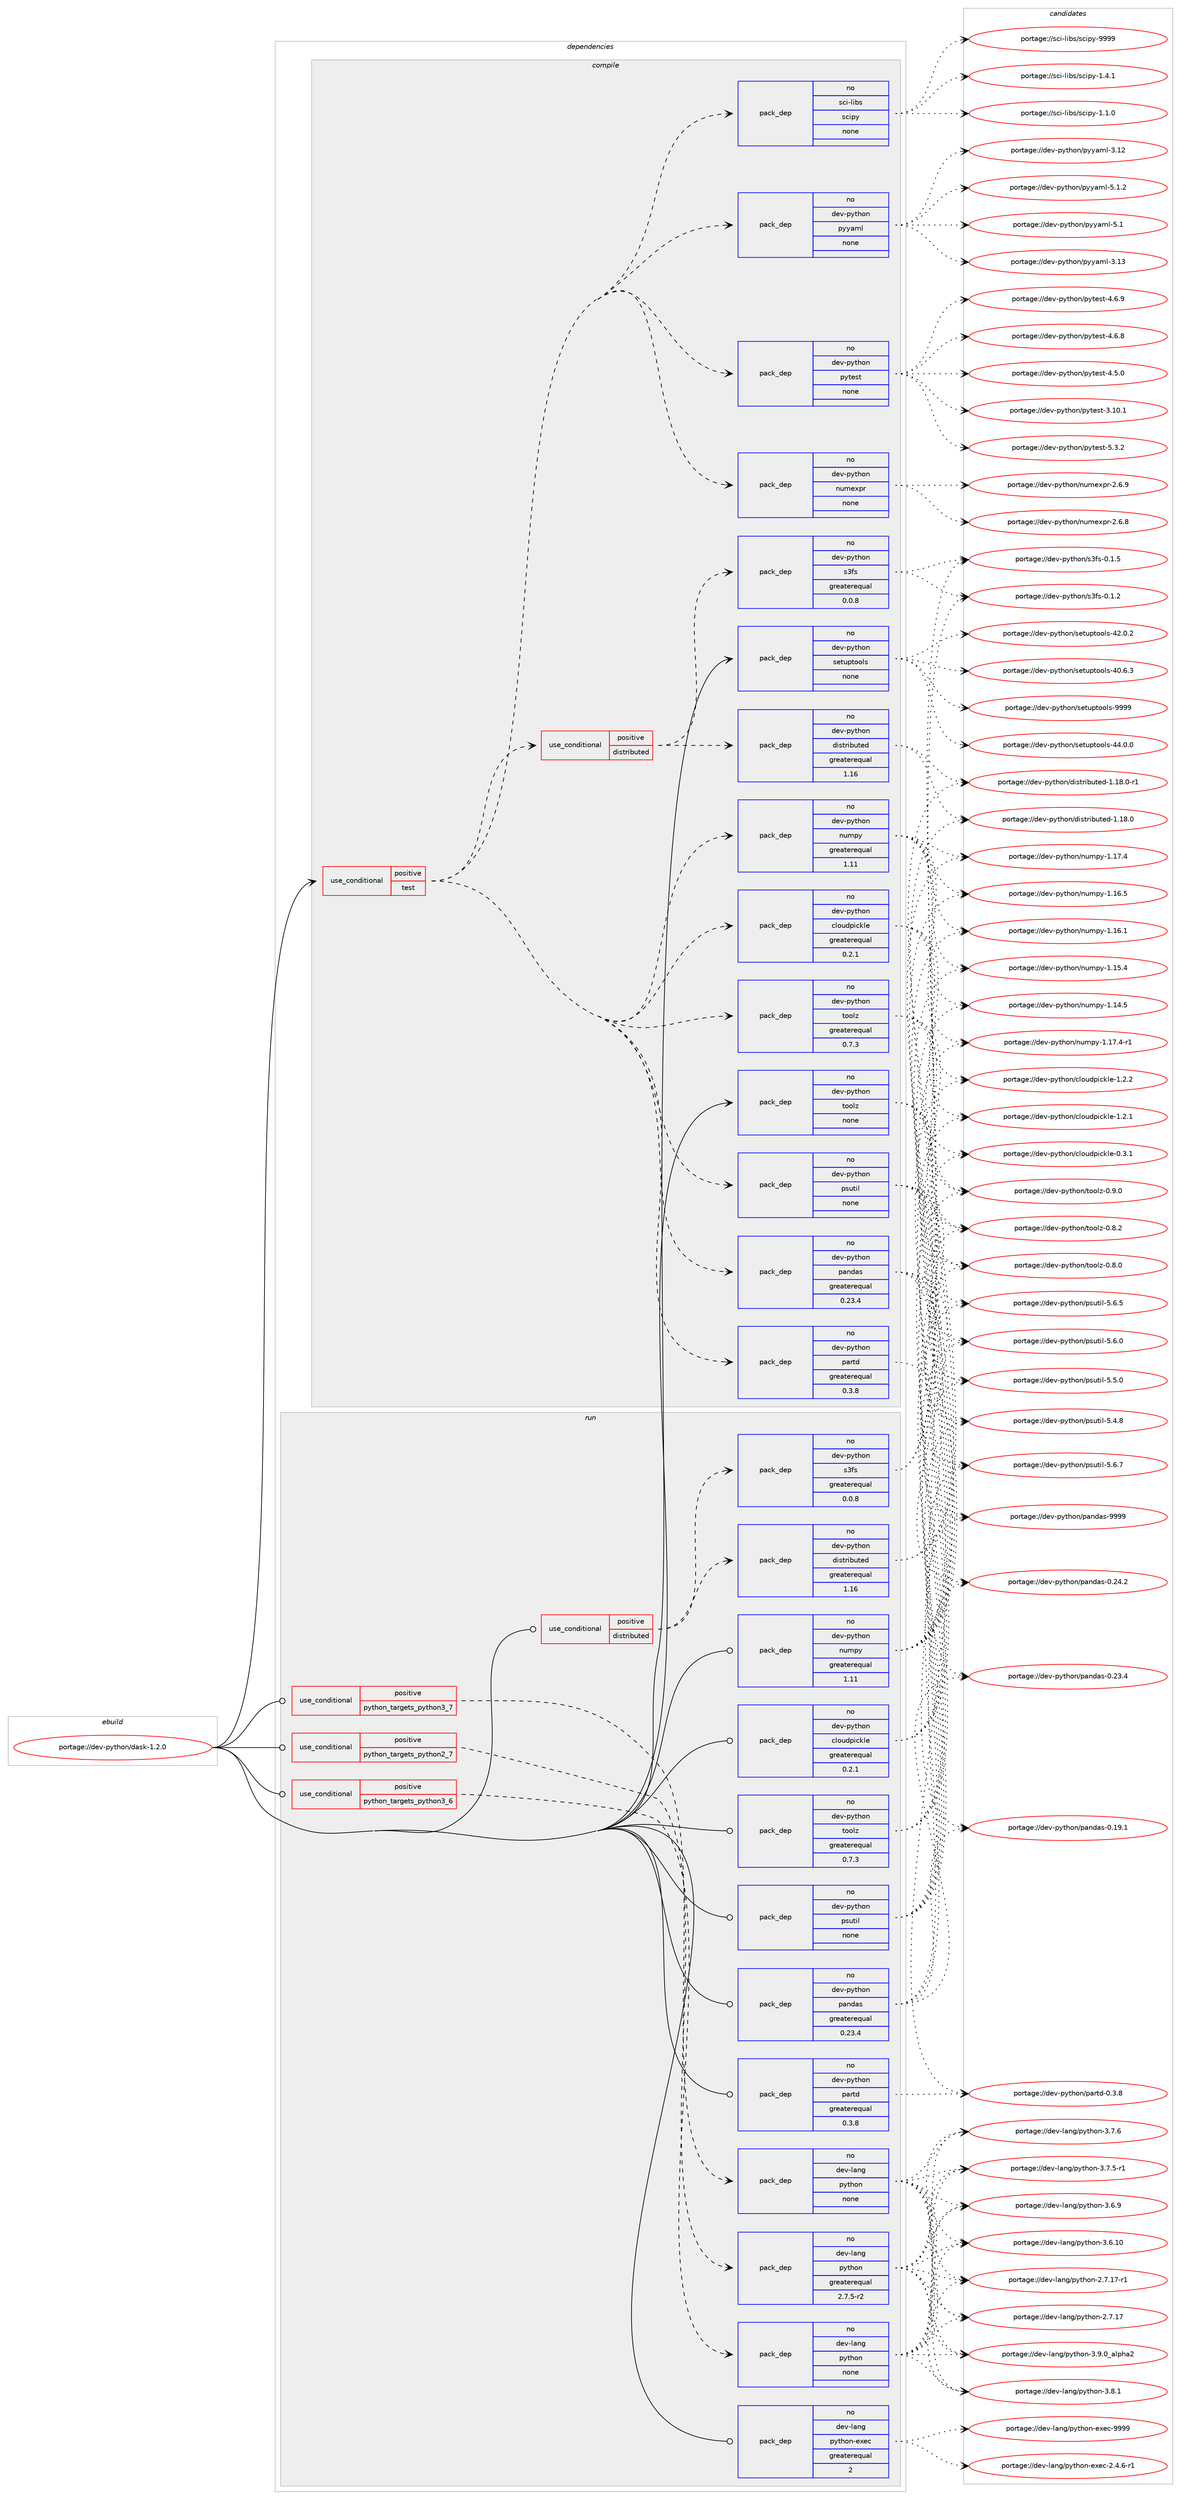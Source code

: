 digraph prolog {

# *************
# Graph options
# *************

newrank=true;
concentrate=true;
compound=true;
graph [rankdir=LR,fontname=Helvetica,fontsize=10,ranksep=1.5];#, ranksep=2.5, nodesep=0.2];
edge  [arrowhead=vee];
node  [fontname=Helvetica,fontsize=10];

# **********
# The ebuild
# **********

subgraph cluster_leftcol {
color=gray;
label=<<i>ebuild</i>>;
id [label="portage://dev-python/dask-1.2.0", color=red, width=4, href="../dev-python/dask-1.2.0.svg"];
}

# ****************
# The dependencies
# ****************

subgraph cluster_midcol {
color=gray;
label=<<i>dependencies</i>>;
subgraph cluster_compile {
fillcolor="#eeeeee";
style=filled;
label=<<i>compile</i>>;
subgraph cond117087 {
dependency465064 [label=<<TABLE BORDER="0" CELLBORDER="1" CELLSPACING="0" CELLPADDING="4"><TR><TD ROWSPAN="3" CELLPADDING="10">use_conditional</TD></TR><TR><TD>positive</TD></TR><TR><TD>test</TD></TR></TABLE>>, shape=none, color=red];
subgraph pack342983 {
dependency465065 [label=<<TABLE BORDER="0" CELLBORDER="1" CELLSPACING="0" CELLPADDING="4" WIDTH="220"><TR><TD ROWSPAN="6" CELLPADDING="30">pack_dep</TD></TR><TR><TD WIDTH="110">no</TD></TR><TR><TD>dev-python</TD></TR><TR><TD>cloudpickle</TD></TR><TR><TD>greaterequal</TD></TR><TR><TD>0.2.1</TD></TR></TABLE>>, shape=none, color=blue];
}
dependency465064:e -> dependency465065:w [weight=20,style="dashed",arrowhead="vee"];
subgraph pack342984 {
dependency465066 [label=<<TABLE BORDER="0" CELLBORDER="1" CELLSPACING="0" CELLPADDING="4" WIDTH="220"><TR><TD ROWSPAN="6" CELLPADDING="30">pack_dep</TD></TR><TR><TD WIDTH="110">no</TD></TR><TR><TD>dev-python</TD></TR><TR><TD>numpy</TD></TR><TR><TD>greaterequal</TD></TR><TR><TD>1.11</TD></TR></TABLE>>, shape=none, color=blue];
}
dependency465064:e -> dependency465066:w [weight=20,style="dashed",arrowhead="vee"];
subgraph pack342985 {
dependency465067 [label=<<TABLE BORDER="0" CELLBORDER="1" CELLSPACING="0" CELLPADDING="4" WIDTH="220"><TR><TD ROWSPAN="6" CELLPADDING="30">pack_dep</TD></TR><TR><TD WIDTH="110">no</TD></TR><TR><TD>dev-python</TD></TR><TR><TD>pandas</TD></TR><TR><TD>greaterequal</TD></TR><TR><TD>0.23.4</TD></TR></TABLE>>, shape=none, color=blue];
}
dependency465064:e -> dependency465067:w [weight=20,style="dashed",arrowhead="vee"];
subgraph pack342986 {
dependency465068 [label=<<TABLE BORDER="0" CELLBORDER="1" CELLSPACING="0" CELLPADDING="4" WIDTH="220"><TR><TD ROWSPAN="6" CELLPADDING="30">pack_dep</TD></TR><TR><TD WIDTH="110">no</TD></TR><TR><TD>dev-python</TD></TR><TR><TD>partd</TD></TR><TR><TD>greaterequal</TD></TR><TR><TD>0.3.8</TD></TR></TABLE>>, shape=none, color=blue];
}
dependency465064:e -> dependency465068:w [weight=20,style="dashed",arrowhead="vee"];
subgraph pack342987 {
dependency465069 [label=<<TABLE BORDER="0" CELLBORDER="1" CELLSPACING="0" CELLPADDING="4" WIDTH="220"><TR><TD ROWSPAN="6" CELLPADDING="30">pack_dep</TD></TR><TR><TD WIDTH="110">no</TD></TR><TR><TD>dev-python</TD></TR><TR><TD>psutil</TD></TR><TR><TD>none</TD></TR><TR><TD></TD></TR></TABLE>>, shape=none, color=blue];
}
dependency465064:e -> dependency465069:w [weight=20,style="dashed",arrowhead="vee"];
subgraph pack342988 {
dependency465070 [label=<<TABLE BORDER="0" CELLBORDER="1" CELLSPACING="0" CELLPADDING="4" WIDTH="220"><TR><TD ROWSPAN="6" CELLPADDING="30">pack_dep</TD></TR><TR><TD WIDTH="110">no</TD></TR><TR><TD>dev-python</TD></TR><TR><TD>toolz</TD></TR><TR><TD>greaterequal</TD></TR><TR><TD>0.7.3</TD></TR></TABLE>>, shape=none, color=blue];
}
dependency465064:e -> dependency465070:w [weight=20,style="dashed",arrowhead="vee"];
subgraph cond117088 {
dependency465071 [label=<<TABLE BORDER="0" CELLBORDER="1" CELLSPACING="0" CELLPADDING="4"><TR><TD ROWSPAN="3" CELLPADDING="10">use_conditional</TD></TR><TR><TD>positive</TD></TR><TR><TD>distributed</TD></TR></TABLE>>, shape=none, color=red];
subgraph pack342989 {
dependency465072 [label=<<TABLE BORDER="0" CELLBORDER="1" CELLSPACING="0" CELLPADDING="4" WIDTH="220"><TR><TD ROWSPAN="6" CELLPADDING="30">pack_dep</TD></TR><TR><TD WIDTH="110">no</TD></TR><TR><TD>dev-python</TD></TR><TR><TD>distributed</TD></TR><TR><TD>greaterequal</TD></TR><TR><TD>1.16</TD></TR></TABLE>>, shape=none, color=blue];
}
dependency465071:e -> dependency465072:w [weight=20,style="dashed",arrowhead="vee"];
subgraph pack342990 {
dependency465073 [label=<<TABLE BORDER="0" CELLBORDER="1" CELLSPACING="0" CELLPADDING="4" WIDTH="220"><TR><TD ROWSPAN="6" CELLPADDING="30">pack_dep</TD></TR><TR><TD WIDTH="110">no</TD></TR><TR><TD>dev-python</TD></TR><TR><TD>s3fs</TD></TR><TR><TD>greaterequal</TD></TR><TR><TD>0.0.8</TD></TR></TABLE>>, shape=none, color=blue];
}
dependency465071:e -> dependency465073:w [weight=20,style="dashed",arrowhead="vee"];
}
dependency465064:e -> dependency465071:w [weight=20,style="dashed",arrowhead="vee"];
subgraph pack342991 {
dependency465074 [label=<<TABLE BORDER="0" CELLBORDER="1" CELLSPACING="0" CELLPADDING="4" WIDTH="220"><TR><TD ROWSPAN="6" CELLPADDING="30">pack_dep</TD></TR><TR><TD WIDTH="110">no</TD></TR><TR><TD>dev-python</TD></TR><TR><TD>numexpr</TD></TR><TR><TD>none</TD></TR><TR><TD></TD></TR></TABLE>>, shape=none, color=blue];
}
dependency465064:e -> dependency465074:w [weight=20,style="dashed",arrowhead="vee"];
subgraph pack342992 {
dependency465075 [label=<<TABLE BORDER="0" CELLBORDER="1" CELLSPACING="0" CELLPADDING="4" WIDTH="220"><TR><TD ROWSPAN="6" CELLPADDING="30">pack_dep</TD></TR><TR><TD WIDTH="110">no</TD></TR><TR><TD>dev-python</TD></TR><TR><TD>pytest</TD></TR><TR><TD>none</TD></TR><TR><TD></TD></TR></TABLE>>, shape=none, color=blue];
}
dependency465064:e -> dependency465075:w [weight=20,style="dashed",arrowhead="vee"];
subgraph pack342993 {
dependency465076 [label=<<TABLE BORDER="0" CELLBORDER="1" CELLSPACING="0" CELLPADDING="4" WIDTH="220"><TR><TD ROWSPAN="6" CELLPADDING="30">pack_dep</TD></TR><TR><TD WIDTH="110">no</TD></TR><TR><TD>dev-python</TD></TR><TR><TD>pyyaml</TD></TR><TR><TD>none</TD></TR><TR><TD></TD></TR></TABLE>>, shape=none, color=blue];
}
dependency465064:e -> dependency465076:w [weight=20,style="dashed",arrowhead="vee"];
subgraph pack342994 {
dependency465077 [label=<<TABLE BORDER="0" CELLBORDER="1" CELLSPACING="0" CELLPADDING="4" WIDTH="220"><TR><TD ROWSPAN="6" CELLPADDING="30">pack_dep</TD></TR><TR><TD WIDTH="110">no</TD></TR><TR><TD>sci-libs</TD></TR><TR><TD>scipy</TD></TR><TR><TD>none</TD></TR><TR><TD></TD></TR></TABLE>>, shape=none, color=blue];
}
dependency465064:e -> dependency465077:w [weight=20,style="dashed",arrowhead="vee"];
}
id:e -> dependency465064:w [weight=20,style="solid",arrowhead="vee"];
subgraph pack342995 {
dependency465078 [label=<<TABLE BORDER="0" CELLBORDER="1" CELLSPACING="0" CELLPADDING="4" WIDTH="220"><TR><TD ROWSPAN="6" CELLPADDING="30">pack_dep</TD></TR><TR><TD WIDTH="110">no</TD></TR><TR><TD>dev-python</TD></TR><TR><TD>setuptools</TD></TR><TR><TD>none</TD></TR><TR><TD></TD></TR></TABLE>>, shape=none, color=blue];
}
id:e -> dependency465078:w [weight=20,style="solid",arrowhead="vee"];
subgraph pack342996 {
dependency465079 [label=<<TABLE BORDER="0" CELLBORDER="1" CELLSPACING="0" CELLPADDING="4" WIDTH="220"><TR><TD ROWSPAN="6" CELLPADDING="30">pack_dep</TD></TR><TR><TD WIDTH="110">no</TD></TR><TR><TD>dev-python</TD></TR><TR><TD>toolz</TD></TR><TR><TD>none</TD></TR><TR><TD></TD></TR></TABLE>>, shape=none, color=blue];
}
id:e -> dependency465079:w [weight=20,style="solid",arrowhead="vee"];
}
subgraph cluster_compileandrun {
fillcolor="#eeeeee";
style=filled;
label=<<i>compile and run</i>>;
}
subgraph cluster_run {
fillcolor="#eeeeee";
style=filled;
label=<<i>run</i>>;
subgraph cond117089 {
dependency465080 [label=<<TABLE BORDER="0" CELLBORDER="1" CELLSPACING="0" CELLPADDING="4"><TR><TD ROWSPAN="3" CELLPADDING="10">use_conditional</TD></TR><TR><TD>positive</TD></TR><TR><TD>distributed</TD></TR></TABLE>>, shape=none, color=red];
subgraph pack342997 {
dependency465081 [label=<<TABLE BORDER="0" CELLBORDER="1" CELLSPACING="0" CELLPADDING="4" WIDTH="220"><TR><TD ROWSPAN="6" CELLPADDING="30">pack_dep</TD></TR><TR><TD WIDTH="110">no</TD></TR><TR><TD>dev-python</TD></TR><TR><TD>distributed</TD></TR><TR><TD>greaterequal</TD></TR><TR><TD>1.16</TD></TR></TABLE>>, shape=none, color=blue];
}
dependency465080:e -> dependency465081:w [weight=20,style="dashed",arrowhead="vee"];
subgraph pack342998 {
dependency465082 [label=<<TABLE BORDER="0" CELLBORDER="1" CELLSPACING="0" CELLPADDING="4" WIDTH="220"><TR><TD ROWSPAN="6" CELLPADDING="30">pack_dep</TD></TR><TR><TD WIDTH="110">no</TD></TR><TR><TD>dev-python</TD></TR><TR><TD>s3fs</TD></TR><TR><TD>greaterequal</TD></TR><TR><TD>0.0.8</TD></TR></TABLE>>, shape=none, color=blue];
}
dependency465080:e -> dependency465082:w [weight=20,style="dashed",arrowhead="vee"];
}
id:e -> dependency465080:w [weight=20,style="solid",arrowhead="odot"];
subgraph cond117090 {
dependency465083 [label=<<TABLE BORDER="0" CELLBORDER="1" CELLSPACING="0" CELLPADDING="4"><TR><TD ROWSPAN="3" CELLPADDING="10">use_conditional</TD></TR><TR><TD>positive</TD></TR><TR><TD>python_targets_python2_7</TD></TR></TABLE>>, shape=none, color=red];
subgraph pack342999 {
dependency465084 [label=<<TABLE BORDER="0" CELLBORDER="1" CELLSPACING="0" CELLPADDING="4" WIDTH="220"><TR><TD ROWSPAN="6" CELLPADDING="30">pack_dep</TD></TR><TR><TD WIDTH="110">no</TD></TR><TR><TD>dev-lang</TD></TR><TR><TD>python</TD></TR><TR><TD>greaterequal</TD></TR><TR><TD>2.7.5-r2</TD></TR></TABLE>>, shape=none, color=blue];
}
dependency465083:e -> dependency465084:w [weight=20,style="dashed",arrowhead="vee"];
}
id:e -> dependency465083:w [weight=20,style="solid",arrowhead="odot"];
subgraph cond117091 {
dependency465085 [label=<<TABLE BORDER="0" CELLBORDER="1" CELLSPACING="0" CELLPADDING="4"><TR><TD ROWSPAN="3" CELLPADDING="10">use_conditional</TD></TR><TR><TD>positive</TD></TR><TR><TD>python_targets_python3_6</TD></TR></TABLE>>, shape=none, color=red];
subgraph pack343000 {
dependency465086 [label=<<TABLE BORDER="0" CELLBORDER="1" CELLSPACING="0" CELLPADDING="4" WIDTH="220"><TR><TD ROWSPAN="6" CELLPADDING="30">pack_dep</TD></TR><TR><TD WIDTH="110">no</TD></TR><TR><TD>dev-lang</TD></TR><TR><TD>python</TD></TR><TR><TD>none</TD></TR><TR><TD></TD></TR></TABLE>>, shape=none, color=blue];
}
dependency465085:e -> dependency465086:w [weight=20,style="dashed",arrowhead="vee"];
}
id:e -> dependency465085:w [weight=20,style="solid",arrowhead="odot"];
subgraph cond117092 {
dependency465087 [label=<<TABLE BORDER="0" CELLBORDER="1" CELLSPACING="0" CELLPADDING="4"><TR><TD ROWSPAN="3" CELLPADDING="10">use_conditional</TD></TR><TR><TD>positive</TD></TR><TR><TD>python_targets_python3_7</TD></TR></TABLE>>, shape=none, color=red];
subgraph pack343001 {
dependency465088 [label=<<TABLE BORDER="0" CELLBORDER="1" CELLSPACING="0" CELLPADDING="4" WIDTH="220"><TR><TD ROWSPAN="6" CELLPADDING="30">pack_dep</TD></TR><TR><TD WIDTH="110">no</TD></TR><TR><TD>dev-lang</TD></TR><TR><TD>python</TD></TR><TR><TD>none</TD></TR><TR><TD></TD></TR></TABLE>>, shape=none, color=blue];
}
dependency465087:e -> dependency465088:w [weight=20,style="dashed",arrowhead="vee"];
}
id:e -> dependency465087:w [weight=20,style="solid",arrowhead="odot"];
subgraph pack343002 {
dependency465089 [label=<<TABLE BORDER="0" CELLBORDER="1" CELLSPACING="0" CELLPADDING="4" WIDTH="220"><TR><TD ROWSPAN="6" CELLPADDING="30">pack_dep</TD></TR><TR><TD WIDTH="110">no</TD></TR><TR><TD>dev-lang</TD></TR><TR><TD>python-exec</TD></TR><TR><TD>greaterequal</TD></TR><TR><TD>2</TD></TR></TABLE>>, shape=none, color=blue];
}
id:e -> dependency465089:w [weight=20,style="solid",arrowhead="odot"];
subgraph pack343003 {
dependency465090 [label=<<TABLE BORDER="0" CELLBORDER="1" CELLSPACING="0" CELLPADDING="4" WIDTH="220"><TR><TD ROWSPAN="6" CELLPADDING="30">pack_dep</TD></TR><TR><TD WIDTH="110">no</TD></TR><TR><TD>dev-python</TD></TR><TR><TD>cloudpickle</TD></TR><TR><TD>greaterequal</TD></TR><TR><TD>0.2.1</TD></TR></TABLE>>, shape=none, color=blue];
}
id:e -> dependency465090:w [weight=20,style="solid",arrowhead="odot"];
subgraph pack343004 {
dependency465091 [label=<<TABLE BORDER="0" CELLBORDER="1" CELLSPACING="0" CELLPADDING="4" WIDTH="220"><TR><TD ROWSPAN="6" CELLPADDING="30">pack_dep</TD></TR><TR><TD WIDTH="110">no</TD></TR><TR><TD>dev-python</TD></TR><TR><TD>numpy</TD></TR><TR><TD>greaterequal</TD></TR><TR><TD>1.11</TD></TR></TABLE>>, shape=none, color=blue];
}
id:e -> dependency465091:w [weight=20,style="solid",arrowhead="odot"];
subgraph pack343005 {
dependency465092 [label=<<TABLE BORDER="0" CELLBORDER="1" CELLSPACING="0" CELLPADDING="4" WIDTH="220"><TR><TD ROWSPAN="6" CELLPADDING="30">pack_dep</TD></TR><TR><TD WIDTH="110">no</TD></TR><TR><TD>dev-python</TD></TR><TR><TD>pandas</TD></TR><TR><TD>greaterequal</TD></TR><TR><TD>0.23.4</TD></TR></TABLE>>, shape=none, color=blue];
}
id:e -> dependency465092:w [weight=20,style="solid",arrowhead="odot"];
subgraph pack343006 {
dependency465093 [label=<<TABLE BORDER="0" CELLBORDER="1" CELLSPACING="0" CELLPADDING="4" WIDTH="220"><TR><TD ROWSPAN="6" CELLPADDING="30">pack_dep</TD></TR><TR><TD WIDTH="110">no</TD></TR><TR><TD>dev-python</TD></TR><TR><TD>partd</TD></TR><TR><TD>greaterequal</TD></TR><TR><TD>0.3.8</TD></TR></TABLE>>, shape=none, color=blue];
}
id:e -> dependency465093:w [weight=20,style="solid",arrowhead="odot"];
subgraph pack343007 {
dependency465094 [label=<<TABLE BORDER="0" CELLBORDER="1" CELLSPACING="0" CELLPADDING="4" WIDTH="220"><TR><TD ROWSPAN="6" CELLPADDING="30">pack_dep</TD></TR><TR><TD WIDTH="110">no</TD></TR><TR><TD>dev-python</TD></TR><TR><TD>psutil</TD></TR><TR><TD>none</TD></TR><TR><TD></TD></TR></TABLE>>, shape=none, color=blue];
}
id:e -> dependency465094:w [weight=20,style="solid",arrowhead="odot"];
subgraph pack343008 {
dependency465095 [label=<<TABLE BORDER="0" CELLBORDER="1" CELLSPACING="0" CELLPADDING="4" WIDTH="220"><TR><TD ROWSPAN="6" CELLPADDING="30">pack_dep</TD></TR><TR><TD WIDTH="110">no</TD></TR><TR><TD>dev-python</TD></TR><TR><TD>toolz</TD></TR><TR><TD>greaterequal</TD></TR><TR><TD>0.7.3</TD></TR></TABLE>>, shape=none, color=blue];
}
id:e -> dependency465095:w [weight=20,style="solid",arrowhead="odot"];
}
}

# **************
# The candidates
# **************

subgraph cluster_choices {
rank=same;
color=gray;
label=<<i>candidates</i>>;

subgraph choice342983 {
color=black;
nodesep=1;
choice10010111845112121116104111110479910811111710011210599107108101454946504650 [label="portage://dev-python/cloudpickle-1.2.2", color=red, width=4,href="../dev-python/cloudpickle-1.2.2.svg"];
choice10010111845112121116104111110479910811111710011210599107108101454946504649 [label="portage://dev-python/cloudpickle-1.2.1", color=red, width=4,href="../dev-python/cloudpickle-1.2.1.svg"];
choice10010111845112121116104111110479910811111710011210599107108101454846514649 [label="portage://dev-python/cloudpickle-0.3.1", color=red, width=4,href="../dev-python/cloudpickle-0.3.1.svg"];
dependency465065:e -> choice10010111845112121116104111110479910811111710011210599107108101454946504650:w [style=dotted,weight="100"];
dependency465065:e -> choice10010111845112121116104111110479910811111710011210599107108101454946504649:w [style=dotted,weight="100"];
dependency465065:e -> choice10010111845112121116104111110479910811111710011210599107108101454846514649:w [style=dotted,weight="100"];
}
subgraph choice342984 {
color=black;
nodesep=1;
choice1001011184511212111610411111047110117109112121454946495546524511449 [label="portage://dev-python/numpy-1.17.4-r1", color=red, width=4,href="../dev-python/numpy-1.17.4-r1.svg"];
choice100101118451121211161041111104711011710911212145494649554652 [label="portage://dev-python/numpy-1.17.4", color=red, width=4,href="../dev-python/numpy-1.17.4.svg"];
choice100101118451121211161041111104711011710911212145494649544653 [label="portage://dev-python/numpy-1.16.5", color=red, width=4,href="../dev-python/numpy-1.16.5.svg"];
choice100101118451121211161041111104711011710911212145494649544649 [label="portage://dev-python/numpy-1.16.1", color=red, width=4,href="../dev-python/numpy-1.16.1.svg"];
choice100101118451121211161041111104711011710911212145494649534652 [label="portage://dev-python/numpy-1.15.4", color=red, width=4,href="../dev-python/numpy-1.15.4.svg"];
choice100101118451121211161041111104711011710911212145494649524653 [label="portage://dev-python/numpy-1.14.5", color=red, width=4,href="../dev-python/numpy-1.14.5.svg"];
dependency465066:e -> choice1001011184511212111610411111047110117109112121454946495546524511449:w [style=dotted,weight="100"];
dependency465066:e -> choice100101118451121211161041111104711011710911212145494649554652:w [style=dotted,weight="100"];
dependency465066:e -> choice100101118451121211161041111104711011710911212145494649544653:w [style=dotted,weight="100"];
dependency465066:e -> choice100101118451121211161041111104711011710911212145494649544649:w [style=dotted,weight="100"];
dependency465066:e -> choice100101118451121211161041111104711011710911212145494649534652:w [style=dotted,weight="100"];
dependency465066:e -> choice100101118451121211161041111104711011710911212145494649524653:w [style=dotted,weight="100"];
}
subgraph choice342985 {
color=black;
nodesep=1;
choice100101118451121211161041111104711297110100971154557575757 [label="portage://dev-python/pandas-9999", color=red, width=4,href="../dev-python/pandas-9999.svg"];
choice1001011184511212111610411111047112971101009711545484650524650 [label="portage://dev-python/pandas-0.24.2", color=red, width=4,href="../dev-python/pandas-0.24.2.svg"];
choice1001011184511212111610411111047112971101009711545484650514652 [label="portage://dev-python/pandas-0.23.4", color=red, width=4,href="../dev-python/pandas-0.23.4.svg"];
choice1001011184511212111610411111047112971101009711545484649574649 [label="portage://dev-python/pandas-0.19.1", color=red, width=4,href="../dev-python/pandas-0.19.1.svg"];
dependency465067:e -> choice100101118451121211161041111104711297110100971154557575757:w [style=dotted,weight="100"];
dependency465067:e -> choice1001011184511212111610411111047112971101009711545484650524650:w [style=dotted,weight="100"];
dependency465067:e -> choice1001011184511212111610411111047112971101009711545484650514652:w [style=dotted,weight="100"];
dependency465067:e -> choice1001011184511212111610411111047112971101009711545484649574649:w [style=dotted,weight="100"];
}
subgraph choice342986 {
color=black;
nodesep=1;
choice100101118451121211161041111104711297114116100454846514656 [label="portage://dev-python/partd-0.3.8", color=red, width=4,href="../dev-python/partd-0.3.8.svg"];
dependency465068:e -> choice100101118451121211161041111104711297114116100454846514656:w [style=dotted,weight="100"];
}
subgraph choice342987 {
color=black;
nodesep=1;
choice1001011184511212111610411111047112115117116105108455346544655 [label="portage://dev-python/psutil-5.6.7", color=red, width=4,href="../dev-python/psutil-5.6.7.svg"];
choice1001011184511212111610411111047112115117116105108455346544653 [label="portage://dev-python/psutil-5.6.5", color=red, width=4,href="../dev-python/psutil-5.6.5.svg"];
choice1001011184511212111610411111047112115117116105108455346544648 [label="portage://dev-python/psutil-5.6.0", color=red, width=4,href="../dev-python/psutil-5.6.0.svg"];
choice1001011184511212111610411111047112115117116105108455346534648 [label="portage://dev-python/psutil-5.5.0", color=red, width=4,href="../dev-python/psutil-5.5.0.svg"];
choice1001011184511212111610411111047112115117116105108455346524656 [label="portage://dev-python/psutil-5.4.8", color=red, width=4,href="../dev-python/psutil-5.4.8.svg"];
dependency465069:e -> choice1001011184511212111610411111047112115117116105108455346544655:w [style=dotted,weight="100"];
dependency465069:e -> choice1001011184511212111610411111047112115117116105108455346544653:w [style=dotted,weight="100"];
dependency465069:e -> choice1001011184511212111610411111047112115117116105108455346544648:w [style=dotted,weight="100"];
dependency465069:e -> choice1001011184511212111610411111047112115117116105108455346534648:w [style=dotted,weight="100"];
dependency465069:e -> choice1001011184511212111610411111047112115117116105108455346524656:w [style=dotted,weight="100"];
}
subgraph choice342988 {
color=black;
nodesep=1;
choice1001011184511212111610411111047116111111108122454846574648 [label="portage://dev-python/toolz-0.9.0", color=red, width=4,href="../dev-python/toolz-0.9.0.svg"];
choice1001011184511212111610411111047116111111108122454846564650 [label="portage://dev-python/toolz-0.8.2", color=red, width=4,href="../dev-python/toolz-0.8.2.svg"];
choice1001011184511212111610411111047116111111108122454846564648 [label="portage://dev-python/toolz-0.8.0", color=red, width=4,href="../dev-python/toolz-0.8.0.svg"];
dependency465070:e -> choice1001011184511212111610411111047116111111108122454846574648:w [style=dotted,weight="100"];
dependency465070:e -> choice1001011184511212111610411111047116111111108122454846564650:w [style=dotted,weight="100"];
dependency465070:e -> choice1001011184511212111610411111047116111111108122454846564648:w [style=dotted,weight="100"];
}
subgraph choice342989 {
color=black;
nodesep=1;
choice100101118451121211161041111104710010511511611410598117116101100454946495646484511449 [label="portage://dev-python/distributed-1.18.0-r1", color=red, width=4,href="../dev-python/distributed-1.18.0-r1.svg"];
choice10010111845112121116104111110471001051151161141059811711610110045494649564648 [label="portage://dev-python/distributed-1.18.0", color=red, width=4,href="../dev-python/distributed-1.18.0.svg"];
dependency465072:e -> choice100101118451121211161041111104710010511511611410598117116101100454946495646484511449:w [style=dotted,weight="100"];
dependency465072:e -> choice10010111845112121116104111110471001051151161141059811711610110045494649564648:w [style=dotted,weight="100"];
}
subgraph choice342990 {
color=black;
nodesep=1;
choice100101118451121211161041111104711551102115454846494653 [label="portage://dev-python/s3fs-0.1.5", color=red, width=4,href="../dev-python/s3fs-0.1.5.svg"];
choice100101118451121211161041111104711551102115454846494650 [label="portage://dev-python/s3fs-0.1.2", color=red, width=4,href="../dev-python/s3fs-0.1.2.svg"];
dependency465073:e -> choice100101118451121211161041111104711551102115454846494653:w [style=dotted,weight="100"];
dependency465073:e -> choice100101118451121211161041111104711551102115454846494650:w [style=dotted,weight="100"];
}
subgraph choice342991 {
color=black;
nodesep=1;
choice1001011184511212111610411111047110117109101120112114455046544657 [label="portage://dev-python/numexpr-2.6.9", color=red, width=4,href="../dev-python/numexpr-2.6.9.svg"];
choice1001011184511212111610411111047110117109101120112114455046544656 [label="portage://dev-python/numexpr-2.6.8", color=red, width=4,href="../dev-python/numexpr-2.6.8.svg"];
dependency465074:e -> choice1001011184511212111610411111047110117109101120112114455046544657:w [style=dotted,weight="100"];
dependency465074:e -> choice1001011184511212111610411111047110117109101120112114455046544656:w [style=dotted,weight="100"];
}
subgraph choice342992 {
color=black;
nodesep=1;
choice1001011184511212111610411111047112121116101115116455346514650 [label="portage://dev-python/pytest-5.3.2", color=red, width=4,href="../dev-python/pytest-5.3.2.svg"];
choice1001011184511212111610411111047112121116101115116455246544657 [label="portage://dev-python/pytest-4.6.9", color=red, width=4,href="../dev-python/pytest-4.6.9.svg"];
choice1001011184511212111610411111047112121116101115116455246544656 [label="portage://dev-python/pytest-4.6.8", color=red, width=4,href="../dev-python/pytest-4.6.8.svg"];
choice1001011184511212111610411111047112121116101115116455246534648 [label="portage://dev-python/pytest-4.5.0", color=red, width=4,href="../dev-python/pytest-4.5.0.svg"];
choice100101118451121211161041111104711212111610111511645514649484649 [label="portage://dev-python/pytest-3.10.1", color=red, width=4,href="../dev-python/pytest-3.10.1.svg"];
dependency465075:e -> choice1001011184511212111610411111047112121116101115116455346514650:w [style=dotted,weight="100"];
dependency465075:e -> choice1001011184511212111610411111047112121116101115116455246544657:w [style=dotted,weight="100"];
dependency465075:e -> choice1001011184511212111610411111047112121116101115116455246544656:w [style=dotted,weight="100"];
dependency465075:e -> choice1001011184511212111610411111047112121116101115116455246534648:w [style=dotted,weight="100"];
dependency465075:e -> choice100101118451121211161041111104711212111610111511645514649484649:w [style=dotted,weight="100"];
}
subgraph choice342993 {
color=black;
nodesep=1;
choice100101118451121211161041111104711212112197109108455346494650 [label="portage://dev-python/pyyaml-5.1.2", color=red, width=4,href="../dev-python/pyyaml-5.1.2.svg"];
choice10010111845112121116104111110471121211219710910845534649 [label="portage://dev-python/pyyaml-5.1", color=red, width=4,href="../dev-python/pyyaml-5.1.svg"];
choice1001011184511212111610411111047112121121971091084551464951 [label="portage://dev-python/pyyaml-3.13", color=red, width=4,href="../dev-python/pyyaml-3.13.svg"];
choice1001011184511212111610411111047112121121971091084551464950 [label="portage://dev-python/pyyaml-3.12", color=red, width=4,href="../dev-python/pyyaml-3.12.svg"];
dependency465076:e -> choice100101118451121211161041111104711212112197109108455346494650:w [style=dotted,weight="100"];
dependency465076:e -> choice10010111845112121116104111110471121211219710910845534649:w [style=dotted,weight="100"];
dependency465076:e -> choice1001011184511212111610411111047112121121971091084551464951:w [style=dotted,weight="100"];
dependency465076:e -> choice1001011184511212111610411111047112121121971091084551464950:w [style=dotted,weight="100"];
}
subgraph choice342994 {
color=black;
nodesep=1;
choice11599105451081059811547115991051121214557575757 [label="portage://sci-libs/scipy-9999", color=red, width=4,href="../sci-libs/scipy-9999.svg"];
choice1159910545108105981154711599105112121454946524649 [label="portage://sci-libs/scipy-1.4.1", color=red, width=4,href="../sci-libs/scipy-1.4.1.svg"];
choice1159910545108105981154711599105112121454946494648 [label="portage://sci-libs/scipy-1.1.0", color=red, width=4,href="../sci-libs/scipy-1.1.0.svg"];
dependency465077:e -> choice11599105451081059811547115991051121214557575757:w [style=dotted,weight="100"];
dependency465077:e -> choice1159910545108105981154711599105112121454946524649:w [style=dotted,weight="100"];
dependency465077:e -> choice1159910545108105981154711599105112121454946494648:w [style=dotted,weight="100"];
}
subgraph choice342995 {
color=black;
nodesep=1;
choice10010111845112121116104111110471151011161171121161111111081154557575757 [label="portage://dev-python/setuptools-9999", color=red, width=4,href="../dev-python/setuptools-9999.svg"];
choice100101118451121211161041111104711510111611711211611111110811545525246484648 [label="portage://dev-python/setuptools-44.0.0", color=red, width=4,href="../dev-python/setuptools-44.0.0.svg"];
choice100101118451121211161041111104711510111611711211611111110811545525046484650 [label="portage://dev-python/setuptools-42.0.2", color=red, width=4,href="../dev-python/setuptools-42.0.2.svg"];
choice100101118451121211161041111104711510111611711211611111110811545524846544651 [label="portage://dev-python/setuptools-40.6.3", color=red, width=4,href="../dev-python/setuptools-40.6.3.svg"];
dependency465078:e -> choice10010111845112121116104111110471151011161171121161111111081154557575757:w [style=dotted,weight="100"];
dependency465078:e -> choice100101118451121211161041111104711510111611711211611111110811545525246484648:w [style=dotted,weight="100"];
dependency465078:e -> choice100101118451121211161041111104711510111611711211611111110811545525046484650:w [style=dotted,weight="100"];
dependency465078:e -> choice100101118451121211161041111104711510111611711211611111110811545524846544651:w [style=dotted,weight="100"];
}
subgraph choice342996 {
color=black;
nodesep=1;
choice1001011184511212111610411111047116111111108122454846574648 [label="portage://dev-python/toolz-0.9.0", color=red, width=4,href="../dev-python/toolz-0.9.0.svg"];
choice1001011184511212111610411111047116111111108122454846564650 [label="portage://dev-python/toolz-0.8.2", color=red, width=4,href="../dev-python/toolz-0.8.2.svg"];
choice1001011184511212111610411111047116111111108122454846564648 [label="portage://dev-python/toolz-0.8.0", color=red, width=4,href="../dev-python/toolz-0.8.0.svg"];
dependency465079:e -> choice1001011184511212111610411111047116111111108122454846574648:w [style=dotted,weight="100"];
dependency465079:e -> choice1001011184511212111610411111047116111111108122454846564650:w [style=dotted,weight="100"];
dependency465079:e -> choice1001011184511212111610411111047116111111108122454846564648:w [style=dotted,weight="100"];
}
subgraph choice342997 {
color=black;
nodesep=1;
choice100101118451121211161041111104710010511511611410598117116101100454946495646484511449 [label="portage://dev-python/distributed-1.18.0-r1", color=red, width=4,href="../dev-python/distributed-1.18.0-r1.svg"];
choice10010111845112121116104111110471001051151161141059811711610110045494649564648 [label="portage://dev-python/distributed-1.18.0", color=red, width=4,href="../dev-python/distributed-1.18.0.svg"];
dependency465081:e -> choice100101118451121211161041111104710010511511611410598117116101100454946495646484511449:w [style=dotted,weight="100"];
dependency465081:e -> choice10010111845112121116104111110471001051151161141059811711610110045494649564648:w [style=dotted,weight="100"];
}
subgraph choice342998 {
color=black;
nodesep=1;
choice100101118451121211161041111104711551102115454846494653 [label="portage://dev-python/s3fs-0.1.5", color=red, width=4,href="../dev-python/s3fs-0.1.5.svg"];
choice100101118451121211161041111104711551102115454846494650 [label="portage://dev-python/s3fs-0.1.2", color=red, width=4,href="../dev-python/s3fs-0.1.2.svg"];
dependency465082:e -> choice100101118451121211161041111104711551102115454846494653:w [style=dotted,weight="100"];
dependency465082:e -> choice100101118451121211161041111104711551102115454846494650:w [style=dotted,weight="100"];
}
subgraph choice342999 {
color=black;
nodesep=1;
choice10010111845108971101034711212111610411111045514657464895971081121049750 [label="portage://dev-lang/python-3.9.0_alpha2", color=red, width=4,href="../dev-lang/python-3.9.0_alpha2.svg"];
choice100101118451089711010347112121116104111110455146564649 [label="portage://dev-lang/python-3.8.1", color=red, width=4,href="../dev-lang/python-3.8.1.svg"];
choice100101118451089711010347112121116104111110455146554654 [label="portage://dev-lang/python-3.7.6", color=red, width=4,href="../dev-lang/python-3.7.6.svg"];
choice1001011184510897110103471121211161041111104551465546534511449 [label="portage://dev-lang/python-3.7.5-r1", color=red, width=4,href="../dev-lang/python-3.7.5-r1.svg"];
choice100101118451089711010347112121116104111110455146544657 [label="portage://dev-lang/python-3.6.9", color=red, width=4,href="../dev-lang/python-3.6.9.svg"];
choice10010111845108971101034711212111610411111045514654464948 [label="portage://dev-lang/python-3.6.10", color=red, width=4,href="../dev-lang/python-3.6.10.svg"];
choice100101118451089711010347112121116104111110455046554649554511449 [label="portage://dev-lang/python-2.7.17-r1", color=red, width=4,href="../dev-lang/python-2.7.17-r1.svg"];
choice10010111845108971101034711212111610411111045504655464955 [label="portage://dev-lang/python-2.7.17", color=red, width=4,href="../dev-lang/python-2.7.17.svg"];
dependency465084:e -> choice10010111845108971101034711212111610411111045514657464895971081121049750:w [style=dotted,weight="100"];
dependency465084:e -> choice100101118451089711010347112121116104111110455146564649:w [style=dotted,weight="100"];
dependency465084:e -> choice100101118451089711010347112121116104111110455146554654:w [style=dotted,weight="100"];
dependency465084:e -> choice1001011184510897110103471121211161041111104551465546534511449:w [style=dotted,weight="100"];
dependency465084:e -> choice100101118451089711010347112121116104111110455146544657:w [style=dotted,weight="100"];
dependency465084:e -> choice10010111845108971101034711212111610411111045514654464948:w [style=dotted,weight="100"];
dependency465084:e -> choice100101118451089711010347112121116104111110455046554649554511449:w [style=dotted,weight="100"];
dependency465084:e -> choice10010111845108971101034711212111610411111045504655464955:w [style=dotted,weight="100"];
}
subgraph choice343000 {
color=black;
nodesep=1;
choice10010111845108971101034711212111610411111045514657464895971081121049750 [label="portage://dev-lang/python-3.9.0_alpha2", color=red, width=4,href="../dev-lang/python-3.9.0_alpha2.svg"];
choice100101118451089711010347112121116104111110455146564649 [label="portage://dev-lang/python-3.8.1", color=red, width=4,href="../dev-lang/python-3.8.1.svg"];
choice100101118451089711010347112121116104111110455146554654 [label="portage://dev-lang/python-3.7.6", color=red, width=4,href="../dev-lang/python-3.7.6.svg"];
choice1001011184510897110103471121211161041111104551465546534511449 [label="portage://dev-lang/python-3.7.5-r1", color=red, width=4,href="../dev-lang/python-3.7.5-r1.svg"];
choice100101118451089711010347112121116104111110455146544657 [label="portage://dev-lang/python-3.6.9", color=red, width=4,href="../dev-lang/python-3.6.9.svg"];
choice10010111845108971101034711212111610411111045514654464948 [label="portage://dev-lang/python-3.6.10", color=red, width=4,href="../dev-lang/python-3.6.10.svg"];
choice100101118451089711010347112121116104111110455046554649554511449 [label="portage://dev-lang/python-2.7.17-r1", color=red, width=4,href="../dev-lang/python-2.7.17-r1.svg"];
choice10010111845108971101034711212111610411111045504655464955 [label="portage://dev-lang/python-2.7.17", color=red, width=4,href="../dev-lang/python-2.7.17.svg"];
dependency465086:e -> choice10010111845108971101034711212111610411111045514657464895971081121049750:w [style=dotted,weight="100"];
dependency465086:e -> choice100101118451089711010347112121116104111110455146564649:w [style=dotted,weight="100"];
dependency465086:e -> choice100101118451089711010347112121116104111110455146554654:w [style=dotted,weight="100"];
dependency465086:e -> choice1001011184510897110103471121211161041111104551465546534511449:w [style=dotted,weight="100"];
dependency465086:e -> choice100101118451089711010347112121116104111110455146544657:w [style=dotted,weight="100"];
dependency465086:e -> choice10010111845108971101034711212111610411111045514654464948:w [style=dotted,weight="100"];
dependency465086:e -> choice100101118451089711010347112121116104111110455046554649554511449:w [style=dotted,weight="100"];
dependency465086:e -> choice10010111845108971101034711212111610411111045504655464955:w [style=dotted,weight="100"];
}
subgraph choice343001 {
color=black;
nodesep=1;
choice10010111845108971101034711212111610411111045514657464895971081121049750 [label="portage://dev-lang/python-3.9.0_alpha2", color=red, width=4,href="../dev-lang/python-3.9.0_alpha2.svg"];
choice100101118451089711010347112121116104111110455146564649 [label="portage://dev-lang/python-3.8.1", color=red, width=4,href="../dev-lang/python-3.8.1.svg"];
choice100101118451089711010347112121116104111110455146554654 [label="portage://dev-lang/python-3.7.6", color=red, width=4,href="../dev-lang/python-3.7.6.svg"];
choice1001011184510897110103471121211161041111104551465546534511449 [label="portage://dev-lang/python-3.7.5-r1", color=red, width=4,href="../dev-lang/python-3.7.5-r1.svg"];
choice100101118451089711010347112121116104111110455146544657 [label="portage://dev-lang/python-3.6.9", color=red, width=4,href="../dev-lang/python-3.6.9.svg"];
choice10010111845108971101034711212111610411111045514654464948 [label="portage://dev-lang/python-3.6.10", color=red, width=4,href="../dev-lang/python-3.6.10.svg"];
choice100101118451089711010347112121116104111110455046554649554511449 [label="portage://dev-lang/python-2.7.17-r1", color=red, width=4,href="../dev-lang/python-2.7.17-r1.svg"];
choice10010111845108971101034711212111610411111045504655464955 [label="portage://dev-lang/python-2.7.17", color=red, width=4,href="../dev-lang/python-2.7.17.svg"];
dependency465088:e -> choice10010111845108971101034711212111610411111045514657464895971081121049750:w [style=dotted,weight="100"];
dependency465088:e -> choice100101118451089711010347112121116104111110455146564649:w [style=dotted,weight="100"];
dependency465088:e -> choice100101118451089711010347112121116104111110455146554654:w [style=dotted,weight="100"];
dependency465088:e -> choice1001011184510897110103471121211161041111104551465546534511449:w [style=dotted,weight="100"];
dependency465088:e -> choice100101118451089711010347112121116104111110455146544657:w [style=dotted,weight="100"];
dependency465088:e -> choice10010111845108971101034711212111610411111045514654464948:w [style=dotted,weight="100"];
dependency465088:e -> choice100101118451089711010347112121116104111110455046554649554511449:w [style=dotted,weight="100"];
dependency465088:e -> choice10010111845108971101034711212111610411111045504655464955:w [style=dotted,weight="100"];
}
subgraph choice343002 {
color=black;
nodesep=1;
choice10010111845108971101034711212111610411111045101120101994557575757 [label="portage://dev-lang/python-exec-9999", color=red, width=4,href="../dev-lang/python-exec-9999.svg"];
choice10010111845108971101034711212111610411111045101120101994550465246544511449 [label="portage://dev-lang/python-exec-2.4.6-r1", color=red, width=4,href="../dev-lang/python-exec-2.4.6-r1.svg"];
dependency465089:e -> choice10010111845108971101034711212111610411111045101120101994557575757:w [style=dotted,weight="100"];
dependency465089:e -> choice10010111845108971101034711212111610411111045101120101994550465246544511449:w [style=dotted,weight="100"];
}
subgraph choice343003 {
color=black;
nodesep=1;
choice10010111845112121116104111110479910811111710011210599107108101454946504650 [label="portage://dev-python/cloudpickle-1.2.2", color=red, width=4,href="../dev-python/cloudpickle-1.2.2.svg"];
choice10010111845112121116104111110479910811111710011210599107108101454946504649 [label="portage://dev-python/cloudpickle-1.2.1", color=red, width=4,href="../dev-python/cloudpickle-1.2.1.svg"];
choice10010111845112121116104111110479910811111710011210599107108101454846514649 [label="portage://dev-python/cloudpickle-0.3.1", color=red, width=4,href="../dev-python/cloudpickle-0.3.1.svg"];
dependency465090:e -> choice10010111845112121116104111110479910811111710011210599107108101454946504650:w [style=dotted,weight="100"];
dependency465090:e -> choice10010111845112121116104111110479910811111710011210599107108101454946504649:w [style=dotted,weight="100"];
dependency465090:e -> choice10010111845112121116104111110479910811111710011210599107108101454846514649:w [style=dotted,weight="100"];
}
subgraph choice343004 {
color=black;
nodesep=1;
choice1001011184511212111610411111047110117109112121454946495546524511449 [label="portage://dev-python/numpy-1.17.4-r1", color=red, width=4,href="../dev-python/numpy-1.17.4-r1.svg"];
choice100101118451121211161041111104711011710911212145494649554652 [label="portage://dev-python/numpy-1.17.4", color=red, width=4,href="../dev-python/numpy-1.17.4.svg"];
choice100101118451121211161041111104711011710911212145494649544653 [label="portage://dev-python/numpy-1.16.5", color=red, width=4,href="../dev-python/numpy-1.16.5.svg"];
choice100101118451121211161041111104711011710911212145494649544649 [label="portage://dev-python/numpy-1.16.1", color=red, width=4,href="../dev-python/numpy-1.16.1.svg"];
choice100101118451121211161041111104711011710911212145494649534652 [label="portage://dev-python/numpy-1.15.4", color=red, width=4,href="../dev-python/numpy-1.15.4.svg"];
choice100101118451121211161041111104711011710911212145494649524653 [label="portage://dev-python/numpy-1.14.5", color=red, width=4,href="../dev-python/numpy-1.14.5.svg"];
dependency465091:e -> choice1001011184511212111610411111047110117109112121454946495546524511449:w [style=dotted,weight="100"];
dependency465091:e -> choice100101118451121211161041111104711011710911212145494649554652:w [style=dotted,weight="100"];
dependency465091:e -> choice100101118451121211161041111104711011710911212145494649544653:w [style=dotted,weight="100"];
dependency465091:e -> choice100101118451121211161041111104711011710911212145494649544649:w [style=dotted,weight="100"];
dependency465091:e -> choice100101118451121211161041111104711011710911212145494649534652:w [style=dotted,weight="100"];
dependency465091:e -> choice100101118451121211161041111104711011710911212145494649524653:w [style=dotted,weight="100"];
}
subgraph choice343005 {
color=black;
nodesep=1;
choice100101118451121211161041111104711297110100971154557575757 [label="portage://dev-python/pandas-9999", color=red, width=4,href="../dev-python/pandas-9999.svg"];
choice1001011184511212111610411111047112971101009711545484650524650 [label="portage://dev-python/pandas-0.24.2", color=red, width=4,href="../dev-python/pandas-0.24.2.svg"];
choice1001011184511212111610411111047112971101009711545484650514652 [label="portage://dev-python/pandas-0.23.4", color=red, width=4,href="../dev-python/pandas-0.23.4.svg"];
choice1001011184511212111610411111047112971101009711545484649574649 [label="portage://dev-python/pandas-0.19.1", color=red, width=4,href="../dev-python/pandas-0.19.1.svg"];
dependency465092:e -> choice100101118451121211161041111104711297110100971154557575757:w [style=dotted,weight="100"];
dependency465092:e -> choice1001011184511212111610411111047112971101009711545484650524650:w [style=dotted,weight="100"];
dependency465092:e -> choice1001011184511212111610411111047112971101009711545484650514652:w [style=dotted,weight="100"];
dependency465092:e -> choice1001011184511212111610411111047112971101009711545484649574649:w [style=dotted,weight="100"];
}
subgraph choice343006 {
color=black;
nodesep=1;
choice100101118451121211161041111104711297114116100454846514656 [label="portage://dev-python/partd-0.3.8", color=red, width=4,href="../dev-python/partd-0.3.8.svg"];
dependency465093:e -> choice100101118451121211161041111104711297114116100454846514656:w [style=dotted,weight="100"];
}
subgraph choice343007 {
color=black;
nodesep=1;
choice1001011184511212111610411111047112115117116105108455346544655 [label="portage://dev-python/psutil-5.6.7", color=red, width=4,href="../dev-python/psutil-5.6.7.svg"];
choice1001011184511212111610411111047112115117116105108455346544653 [label="portage://dev-python/psutil-5.6.5", color=red, width=4,href="../dev-python/psutil-5.6.5.svg"];
choice1001011184511212111610411111047112115117116105108455346544648 [label="portage://dev-python/psutil-5.6.0", color=red, width=4,href="../dev-python/psutil-5.6.0.svg"];
choice1001011184511212111610411111047112115117116105108455346534648 [label="portage://dev-python/psutil-5.5.0", color=red, width=4,href="../dev-python/psutil-5.5.0.svg"];
choice1001011184511212111610411111047112115117116105108455346524656 [label="portage://dev-python/psutil-5.4.8", color=red, width=4,href="../dev-python/psutil-5.4.8.svg"];
dependency465094:e -> choice1001011184511212111610411111047112115117116105108455346544655:w [style=dotted,weight="100"];
dependency465094:e -> choice1001011184511212111610411111047112115117116105108455346544653:w [style=dotted,weight="100"];
dependency465094:e -> choice1001011184511212111610411111047112115117116105108455346544648:w [style=dotted,weight="100"];
dependency465094:e -> choice1001011184511212111610411111047112115117116105108455346534648:w [style=dotted,weight="100"];
dependency465094:e -> choice1001011184511212111610411111047112115117116105108455346524656:w [style=dotted,weight="100"];
}
subgraph choice343008 {
color=black;
nodesep=1;
choice1001011184511212111610411111047116111111108122454846574648 [label="portage://dev-python/toolz-0.9.0", color=red, width=4,href="../dev-python/toolz-0.9.0.svg"];
choice1001011184511212111610411111047116111111108122454846564650 [label="portage://dev-python/toolz-0.8.2", color=red, width=4,href="../dev-python/toolz-0.8.2.svg"];
choice1001011184511212111610411111047116111111108122454846564648 [label="portage://dev-python/toolz-0.8.0", color=red, width=4,href="../dev-python/toolz-0.8.0.svg"];
dependency465095:e -> choice1001011184511212111610411111047116111111108122454846574648:w [style=dotted,weight="100"];
dependency465095:e -> choice1001011184511212111610411111047116111111108122454846564650:w [style=dotted,weight="100"];
dependency465095:e -> choice1001011184511212111610411111047116111111108122454846564648:w [style=dotted,weight="100"];
}
}

}

